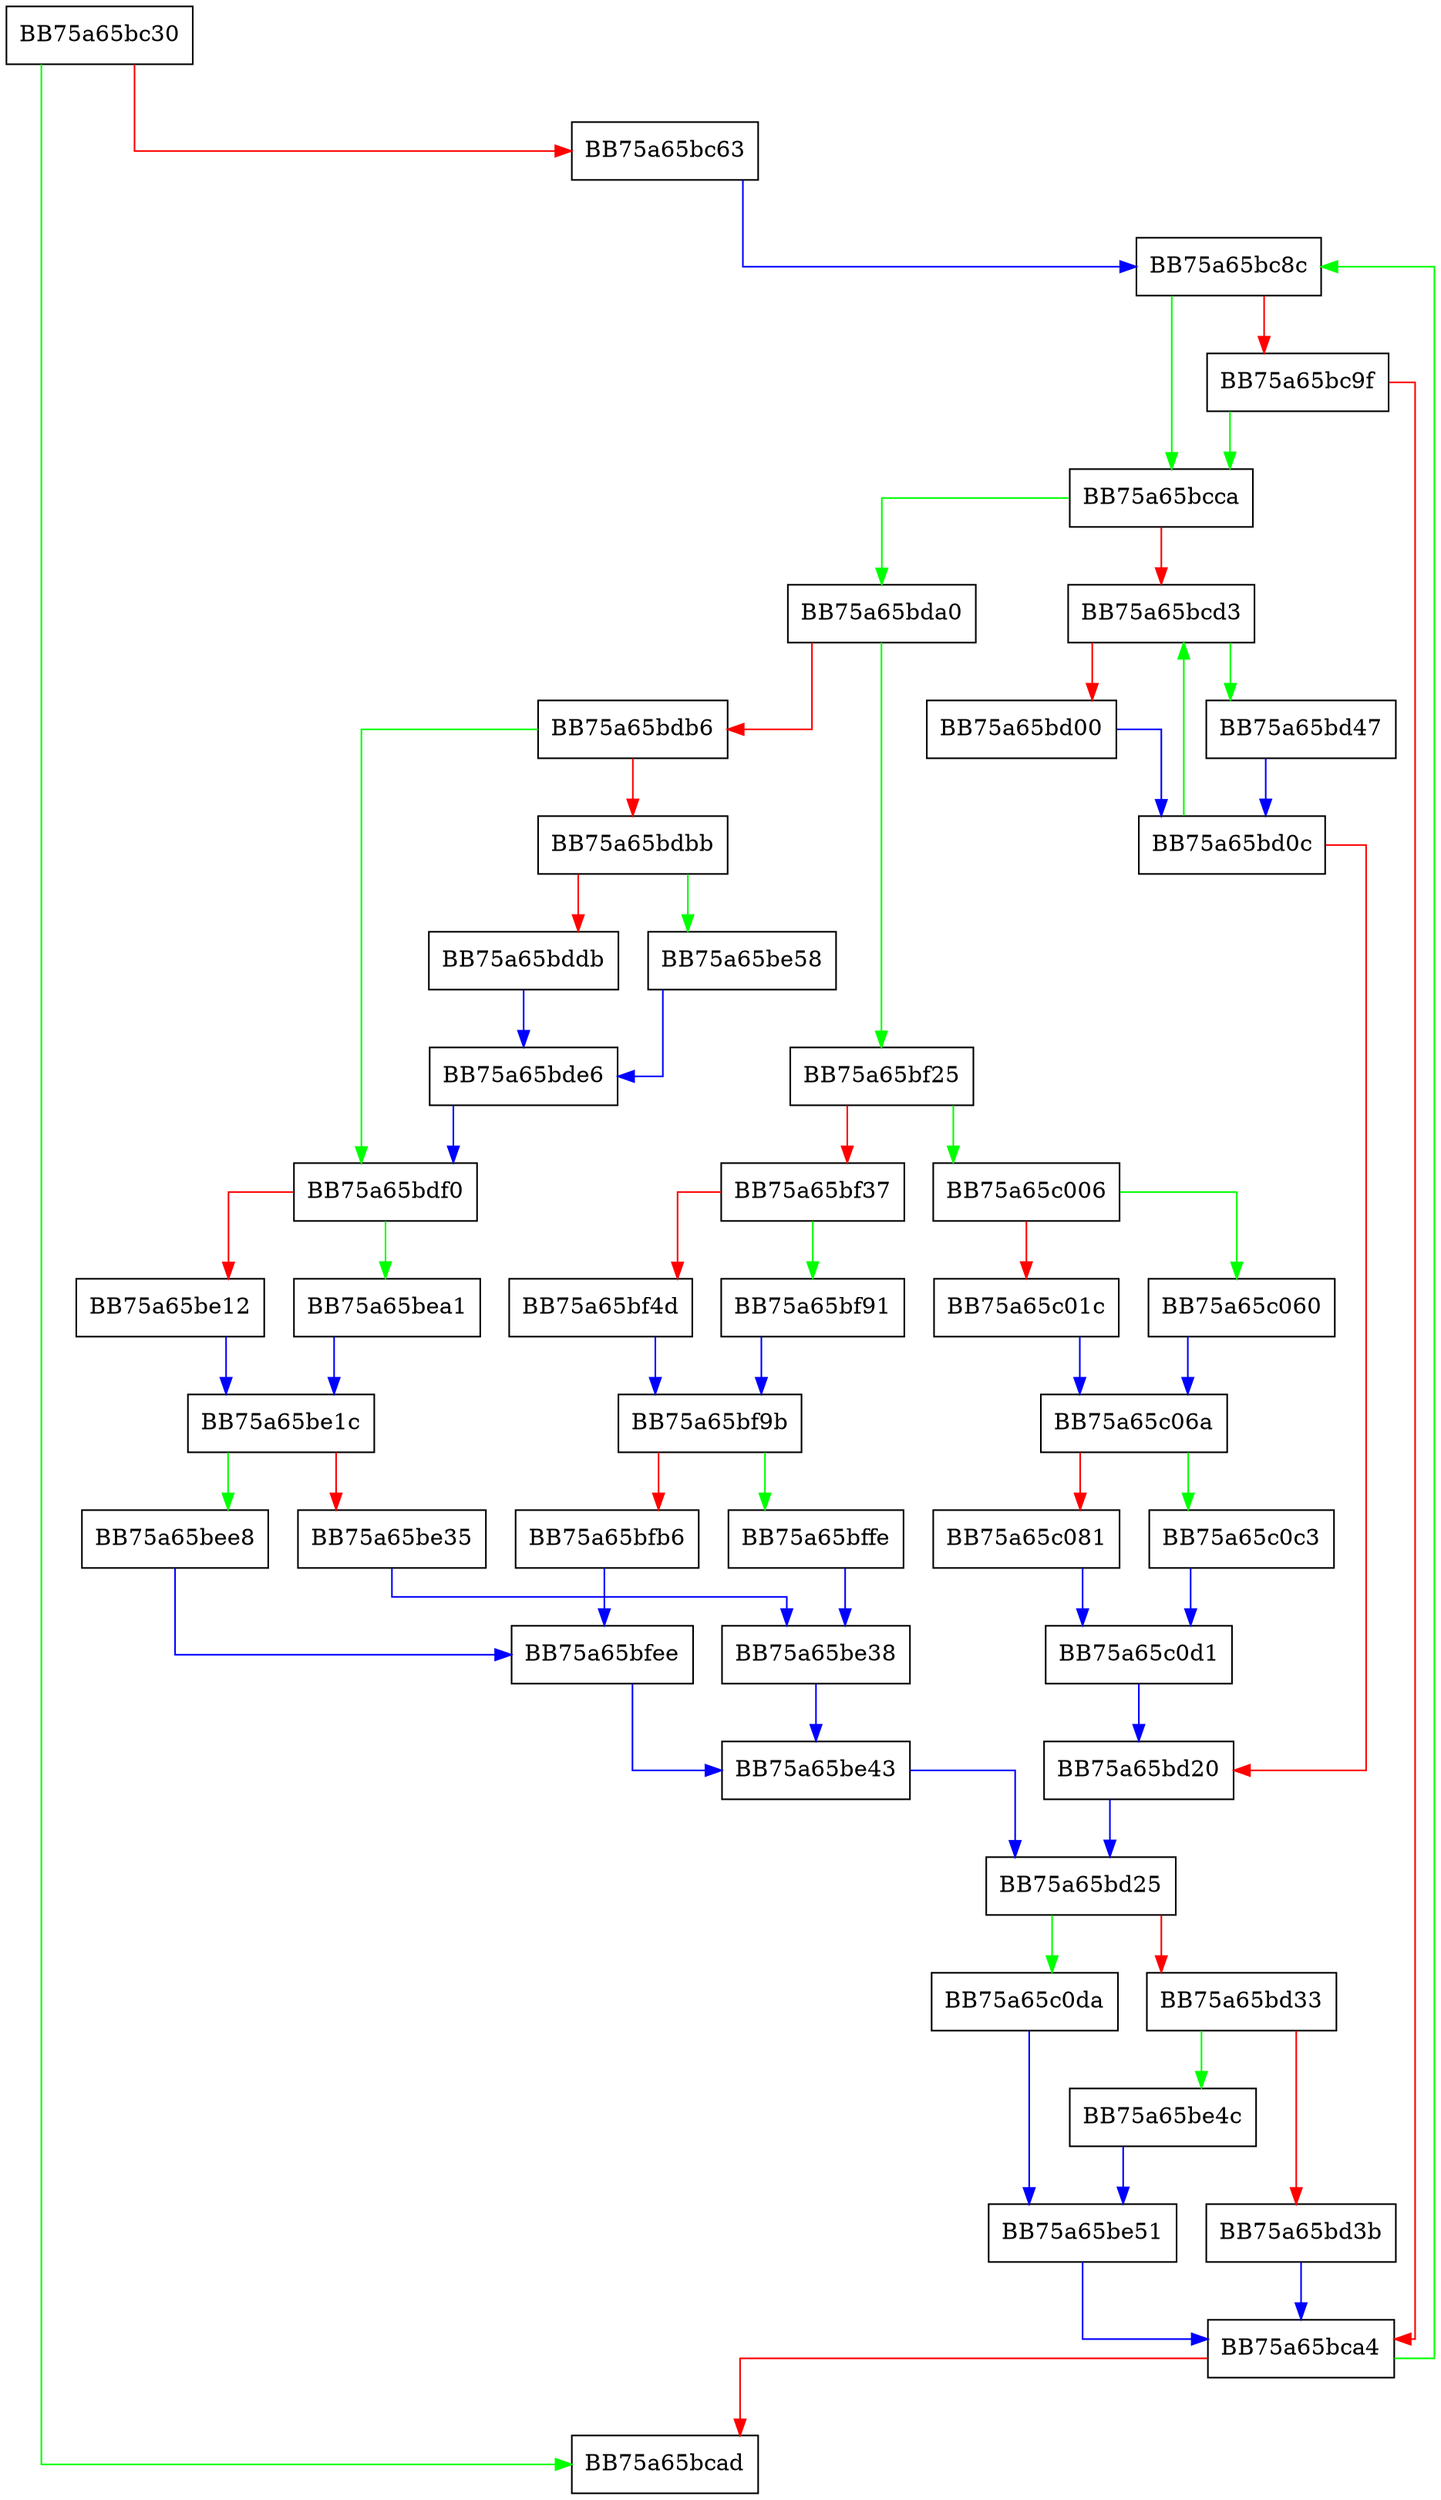 digraph send_tree {
  node [shape="box"];
  graph [splines=ortho];
  BB75a65bc30 -> BB75a65bcad [color="green"];
  BB75a65bc30 -> BB75a65bc63 [color="red"];
  BB75a65bc63 -> BB75a65bc8c [color="blue"];
  BB75a65bc8c -> BB75a65bcca [color="green"];
  BB75a65bc8c -> BB75a65bc9f [color="red"];
  BB75a65bc9f -> BB75a65bcca [color="green"];
  BB75a65bc9f -> BB75a65bca4 [color="red"];
  BB75a65bca4 -> BB75a65bc8c [color="green"];
  BB75a65bca4 -> BB75a65bcad [color="red"];
  BB75a65bcca -> BB75a65bda0 [color="green"];
  BB75a65bcca -> BB75a65bcd3 [color="red"];
  BB75a65bcd3 -> BB75a65bd47 [color="green"];
  BB75a65bcd3 -> BB75a65bd00 [color="red"];
  BB75a65bd00 -> BB75a65bd0c [color="blue"];
  BB75a65bd0c -> BB75a65bcd3 [color="green"];
  BB75a65bd0c -> BB75a65bd20 [color="red"];
  BB75a65bd20 -> BB75a65bd25 [color="blue"];
  BB75a65bd25 -> BB75a65c0da [color="green"];
  BB75a65bd25 -> BB75a65bd33 [color="red"];
  BB75a65bd33 -> BB75a65be4c [color="green"];
  BB75a65bd33 -> BB75a65bd3b [color="red"];
  BB75a65bd3b -> BB75a65bca4 [color="blue"];
  BB75a65bd47 -> BB75a65bd0c [color="blue"];
  BB75a65bda0 -> BB75a65bf25 [color="green"];
  BB75a65bda0 -> BB75a65bdb6 [color="red"];
  BB75a65bdb6 -> BB75a65bdf0 [color="green"];
  BB75a65bdb6 -> BB75a65bdbb [color="red"];
  BB75a65bdbb -> BB75a65be58 [color="green"];
  BB75a65bdbb -> BB75a65bddb [color="red"];
  BB75a65bddb -> BB75a65bde6 [color="blue"];
  BB75a65bde6 -> BB75a65bdf0 [color="blue"];
  BB75a65bdf0 -> BB75a65bea1 [color="green"];
  BB75a65bdf0 -> BB75a65be12 [color="red"];
  BB75a65be12 -> BB75a65be1c [color="blue"];
  BB75a65be1c -> BB75a65bee8 [color="green"];
  BB75a65be1c -> BB75a65be35 [color="red"];
  BB75a65be35 -> BB75a65be38 [color="blue"];
  BB75a65be38 -> BB75a65be43 [color="blue"];
  BB75a65be43 -> BB75a65bd25 [color="blue"];
  BB75a65be4c -> BB75a65be51 [color="blue"];
  BB75a65be51 -> BB75a65bca4 [color="blue"];
  BB75a65be58 -> BB75a65bde6 [color="blue"];
  BB75a65bea1 -> BB75a65be1c [color="blue"];
  BB75a65bee8 -> BB75a65bfee [color="blue"];
  BB75a65bf25 -> BB75a65c006 [color="green"];
  BB75a65bf25 -> BB75a65bf37 [color="red"];
  BB75a65bf37 -> BB75a65bf91 [color="green"];
  BB75a65bf37 -> BB75a65bf4d [color="red"];
  BB75a65bf4d -> BB75a65bf9b [color="blue"];
  BB75a65bf91 -> BB75a65bf9b [color="blue"];
  BB75a65bf9b -> BB75a65bffe [color="green"];
  BB75a65bf9b -> BB75a65bfb6 [color="red"];
  BB75a65bfb6 -> BB75a65bfee [color="blue"];
  BB75a65bfee -> BB75a65be43 [color="blue"];
  BB75a65bffe -> BB75a65be38 [color="blue"];
  BB75a65c006 -> BB75a65c060 [color="green"];
  BB75a65c006 -> BB75a65c01c [color="red"];
  BB75a65c01c -> BB75a65c06a [color="blue"];
  BB75a65c060 -> BB75a65c06a [color="blue"];
  BB75a65c06a -> BB75a65c0c3 [color="green"];
  BB75a65c06a -> BB75a65c081 [color="red"];
  BB75a65c081 -> BB75a65c0d1 [color="blue"];
  BB75a65c0c3 -> BB75a65c0d1 [color="blue"];
  BB75a65c0d1 -> BB75a65bd20 [color="blue"];
  BB75a65c0da -> BB75a65be51 [color="blue"];
}